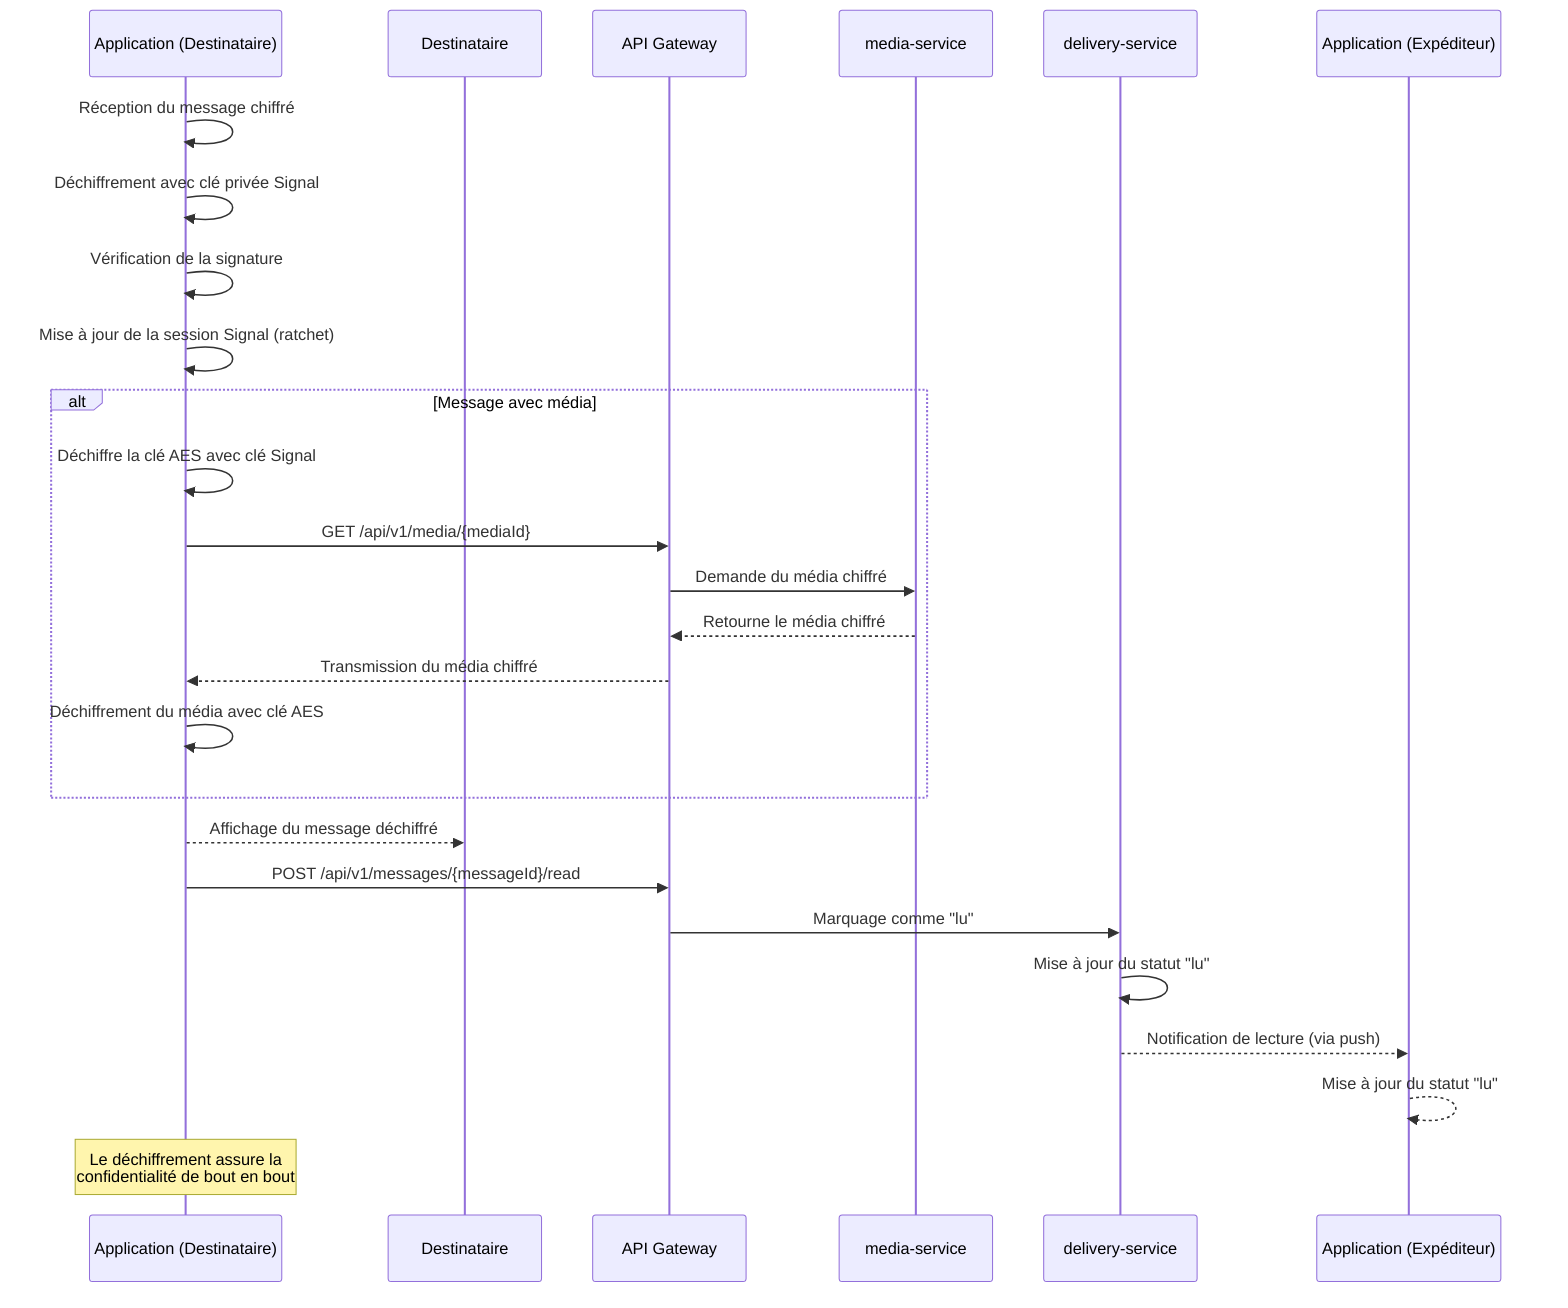 sequenceDiagram
    participant ReceiverApp as Application (Destinataire)
    participant Receiver as Destinataire
    participant API as API Gateway
    participant MS as media-service
    participant DS as delivery-service
    participant SenderApp as Application (Expéditeur)
    
    ReceiverApp->>ReceiverApp: Réception du message chiffré
    ReceiverApp->>ReceiverApp: Déchiffrement avec clé privée Signal
    ReceiverApp->>ReceiverApp: Vérification de la signature
    ReceiverApp->>ReceiverApp: Mise à jour de la session Signal (ratchet)
    
    alt Message avec média
        ReceiverApp->>ReceiverApp: Déchiffre la clé AES avec clé Signal
        ReceiverApp->>API: GET /api/v1/media/{mediaId}
        API->>MS: Demande du média chiffré
        MS-->>API: Retourne le média chiffré
        API-->>ReceiverApp: Transmission du média chiffré
        ReceiverApp->>ReceiverApp: Déchiffrement du média avec clé AES
    end
    
    ReceiverApp-->>Receiver: Affichage du message déchiffré
    
    ReceiverApp->>API: POST /api/v1/messages/{messageId}/read
    API->>DS: Marquage comme "lu"
    DS->>DS: Mise à jour du statut "lu"
    DS-->>SenderApp: Notification de lecture (via push)
    SenderApp-->>SenderApp: Mise à jour du statut "lu"
    
    Note over ReceiverApp: Le déchiffrement assure la<br/>confidentialité de bout en bout